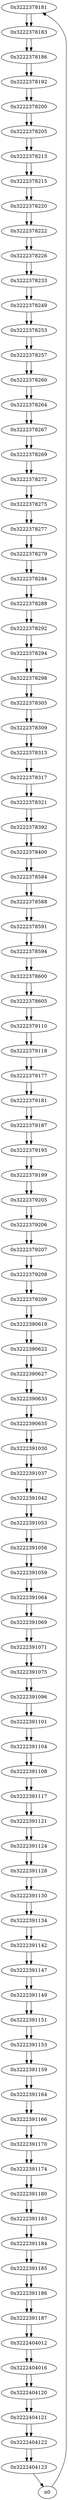 digraph G{
/* nodes */
  n1 [label="0x3222378181"]
  n2 [label="0x3222378183"]
  n3 [label="0x3222378186"]
  n4 [label="0x3222378192"]
  n5 [label="0x3222378200"]
  n6 [label="0x3222378205"]
  n7 [label="0x3222378213"]
  n8 [label="0x3222378215"]
  n9 [label="0x3222378220"]
  n10 [label="0x3222378222"]
  n11 [label="0x3222378226"]
  n12 [label="0x3222378233"]
  n13 [label="0x3222378249"]
  n14 [label="0x3222378253"]
  n15 [label="0x3222378257"]
  n16 [label="0x3222378260"]
  n17 [label="0x3222378264"]
  n18 [label="0x3222378267"]
  n19 [label="0x3222378269"]
  n20 [label="0x3222378272"]
  n21 [label="0x3222378275"]
  n22 [label="0x3222378277"]
  n23 [label="0x3222378279"]
  n24 [label="0x3222378284"]
  n25 [label="0x3222378288"]
  n26 [label="0x3222378292"]
  n27 [label="0x3222378294"]
  n28 [label="0x3222378298"]
  n29 [label="0x3222378305"]
  n30 [label="0x3222378309"]
  n31 [label="0x3222378313"]
  n32 [label="0x3222378317"]
  n33 [label="0x3222378321"]
  n34 [label="0x3222378392"]
  n35 [label="0x3222378400"]
  n36 [label="0x3222378584"]
  n37 [label="0x3222378588"]
  n38 [label="0x3222378591"]
  n39 [label="0x3222378594"]
  n40 [label="0x3222378600"]
  n41 [label="0x3222378605"]
  n42 [label="0x3222379110"]
  n43 [label="0x3222379118"]
  n44 [label="0x3222379177"]
  n45 [label="0x3222379181"]
  n46 [label="0x3222379187"]
  n47 [label="0x3222379195"]
  n48 [label="0x3222379199"]
  n49 [label="0x3222379205"]
  n50 [label="0x3222379206"]
  n51 [label="0x3222379207"]
  n52 [label="0x3222379208"]
  n53 [label="0x3222379209"]
  n54 [label="0x3222390619"]
  n55 [label="0x3222390622"]
  n56 [label="0x3222390627"]
  n57 [label="0x3222390633"]
  n58 [label="0x3222390635"]
  n59 [label="0x3222391030"]
  n60 [label="0x3222391037"]
  n61 [label="0x3222391042"]
  n62 [label="0x3222391053"]
  n63 [label="0x3222391056"]
  n64 [label="0x3222391059"]
  n65 [label="0x3222391064"]
  n66 [label="0x3222391069"]
  n67 [label="0x3222391071"]
  n68 [label="0x3222391075"]
  n69 [label="0x3222391096"]
  n70 [label="0x3222391101"]
  n71 [label="0x3222391104"]
  n72 [label="0x3222391108"]
  n73 [label="0x3222391117"]
  n74 [label="0x3222391121"]
  n75 [label="0x3222391124"]
  n76 [label="0x3222391128"]
  n77 [label="0x3222391130"]
  n78 [label="0x3222391134"]
  n79 [label="0x3222391142"]
  n80 [label="0x3222391147"]
  n81 [label="0x3222391149"]
  n82 [label="0x3222391151"]
  n83 [label="0x3222391153"]
  n84 [label="0x3222391159"]
  n85 [label="0x3222391164"]
  n86 [label="0x3222391166"]
  n87 [label="0x3222391170"]
  n88 [label="0x3222391174"]
  n89 [label="0x3222391180"]
  n90 [label="0x3222391183"]
  n91 [label="0x3222391184"]
  n92 [label="0x3222391185"]
  n93 [label="0x3222391186"]
  n94 [label="0x3222391187"]
  n95 [label="0x3222404012"]
  n96 [label="0x3222404016"]
  n97 [label="0x3222404120"]
  n98 [label="0x3222404121"]
  n99 [label="0x3222404122"]
  n100 [label="0x3222404123"]
/* edges */
n1 -> n2;
n0 -> n1;
n2 -> n3;
n1 -> n2;
n3 -> n4;
n2 -> n3;
n4 -> n5;
n3 -> n4;
n5 -> n6;
n4 -> n5;
n6 -> n7;
n5 -> n6;
n7 -> n8;
n6 -> n7;
n8 -> n9;
n7 -> n8;
n9 -> n10;
n8 -> n9;
n10 -> n11;
n9 -> n10;
n11 -> n12;
n10 -> n11;
n12 -> n13;
n11 -> n12;
n13 -> n14;
n12 -> n13;
n14 -> n15;
n13 -> n14;
n15 -> n16;
n14 -> n15;
n16 -> n17;
n15 -> n16;
n17 -> n18;
n16 -> n17;
n18 -> n19;
n17 -> n18;
n19 -> n20;
n18 -> n19;
n20 -> n21;
n19 -> n20;
n21 -> n22;
n20 -> n21;
n22 -> n23;
n21 -> n22;
n23 -> n24;
n22 -> n23;
n24 -> n25;
n23 -> n24;
n25 -> n26;
n24 -> n25;
n26 -> n27;
n25 -> n26;
n27 -> n28;
n26 -> n27;
n28 -> n29;
n27 -> n28;
n29 -> n30;
n28 -> n29;
n30 -> n31;
n29 -> n30;
n31 -> n32;
n30 -> n31;
n32 -> n33;
n31 -> n32;
n33 -> n34;
n32 -> n33;
n34 -> n35;
n33 -> n34;
n35 -> n36;
n34 -> n35;
n36 -> n37;
n35 -> n36;
n37 -> n38;
n36 -> n37;
n38 -> n39;
n37 -> n38;
n39 -> n40;
n38 -> n39;
n40 -> n41;
n39 -> n40;
n41 -> n42;
n40 -> n41;
n42 -> n43;
n41 -> n42;
n43 -> n44;
n42 -> n43;
n44 -> n45;
n43 -> n44;
n45 -> n46;
n44 -> n45;
n46 -> n47;
n45 -> n46;
n47 -> n48;
n46 -> n47;
n48 -> n49;
n47 -> n48;
n49 -> n50;
n48 -> n49;
n50 -> n51;
n49 -> n50;
n51 -> n52;
n50 -> n51;
n52 -> n53;
n51 -> n52;
n53 -> n54;
n52 -> n53;
n54 -> n55;
n53 -> n54;
n55 -> n56;
n54 -> n55;
n56 -> n57;
n55 -> n56;
n57 -> n58;
n56 -> n57;
n58 -> n59;
n57 -> n58;
n59 -> n60;
n58 -> n59;
n60 -> n61;
n59 -> n60;
n61 -> n62;
n60 -> n61;
n62 -> n63;
n61 -> n62;
n63 -> n64;
n62 -> n63;
n64 -> n65;
n63 -> n64;
n65 -> n66;
n64 -> n65;
n66 -> n67;
n65 -> n66;
n67 -> n68;
n66 -> n67;
n68 -> n69;
n67 -> n68;
n69 -> n70;
n68 -> n69;
n70 -> n71;
n69 -> n70;
n71 -> n72;
n70 -> n71;
n72 -> n73;
n71 -> n72;
n73 -> n74;
n72 -> n73;
n74 -> n75;
n73 -> n74;
n75 -> n76;
n74 -> n75;
n76 -> n77;
n75 -> n76;
n77 -> n78;
n76 -> n77;
n78 -> n79;
n77 -> n78;
n79 -> n80;
n78 -> n79;
n80 -> n81;
n79 -> n80;
n81 -> n82;
n80 -> n81;
n82 -> n83;
n81 -> n82;
n83 -> n84;
n82 -> n83;
n84 -> n85;
n83 -> n84;
n85 -> n86;
n84 -> n85;
n86 -> n87;
n85 -> n86;
n87 -> n88;
n86 -> n87;
n88 -> n89;
n87 -> n88;
n89 -> n90;
n88 -> n89;
n90 -> n91;
n89 -> n90;
n91 -> n92;
n90 -> n91;
n92 -> n93;
n91 -> n92;
n93 -> n94;
n92 -> n93;
n94 -> n95;
n93 -> n94;
n95 -> n96;
n94 -> n95;
n96 -> n97;
n95 -> n96;
n97 -> n98;
n96 -> n97;
n98 -> n99;
n97 -> n98;
n99 -> n100;
n98 -> n99;
n100 -> n0;
n99 -> n100;
}
